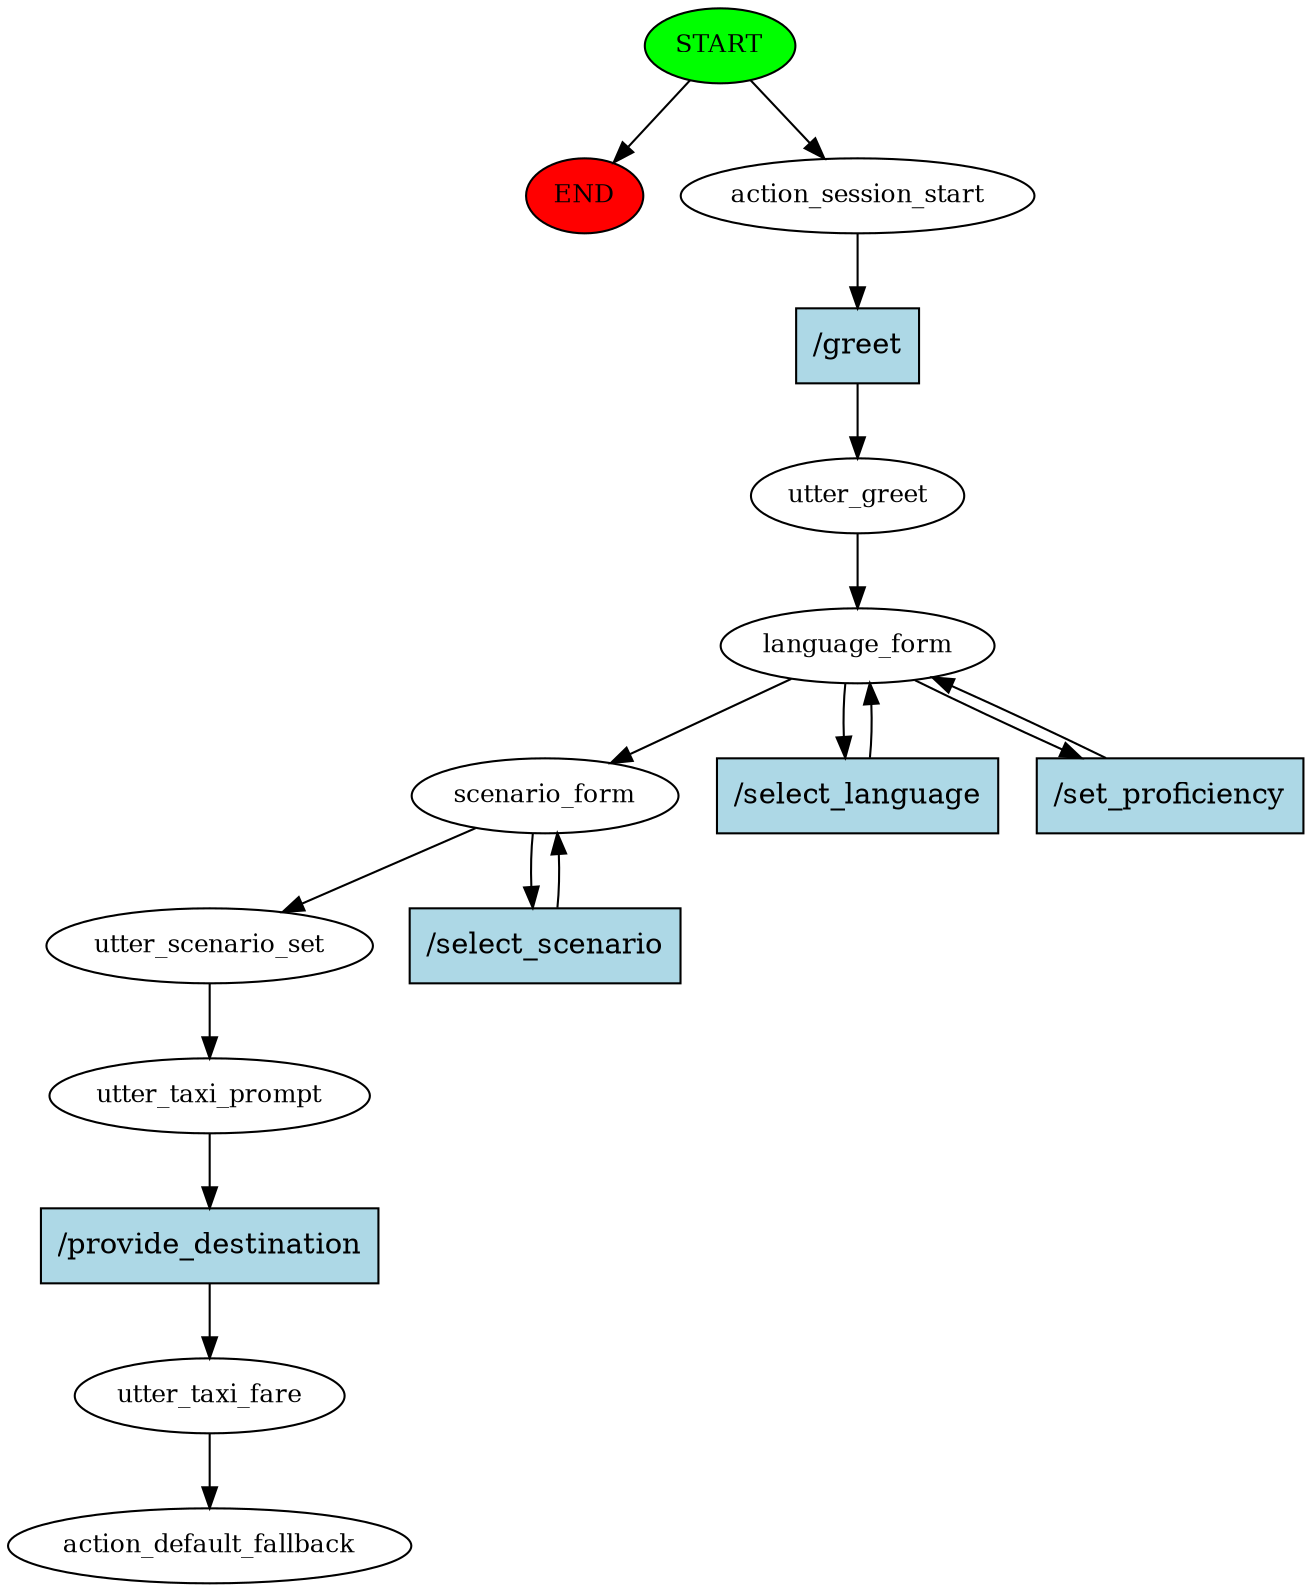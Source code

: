 digraph  {
0 [class="start active", fillcolor=green, fontsize=12, label=START, style=filled];
"-1" [class=end, fillcolor=red, fontsize=12, label=END, style=filled];
1 [class=active, fontsize=12, label=action_session_start];
2 [class=active, fontsize=12, label=utter_greet];
3 [class=active, fontsize=12, label=language_form];
6 [class=active, fontsize=12, label=scenario_form];
8 [class=active, fontsize=12, label=utter_scenario_set];
9 [class=active, fontsize=12, label=utter_taxi_prompt];
10 [class=active, fontsize=12, label=utter_taxi_fare];
11 [class="dashed active", fontsize=12, label=action_default_fallback];
12 [class="intent active", fillcolor=lightblue, label="/greet", shape=rect, style=filled];
13 [class="intent active", fillcolor=lightblue, label="/select_language", shape=rect, style=filled];
14 [class="intent active", fillcolor=lightblue, label="/set_proficiency", shape=rect, style=filled];
15 [class="intent active", fillcolor=lightblue, label="/select_scenario", shape=rect, style=filled];
16 [class="intent active", fillcolor=lightblue, label="/provide_destination", shape=rect, style=filled];
0 -> "-1"  [class="", key=NONE, label=""];
0 -> 1  [class=active, key=NONE, label=""];
1 -> 12  [class=active, key=0];
2 -> 3  [class=active, key=NONE, label=""];
3 -> 6  [class=active, key=NONE, label=""];
3 -> 13  [class=active, key=0];
3 -> 14  [class=active, key=0];
6 -> 8  [class=active, key=NONE, label=""];
6 -> 15  [class=active, key=0];
8 -> 9  [class=active, key=NONE, label=""];
9 -> 16  [class=active, key=0];
10 -> 11  [class=active, key=NONE, label=""];
12 -> 2  [class=active, key=0];
13 -> 3  [class=active, key=0];
14 -> 3  [class=active, key=0];
15 -> 6  [class=active, key=0];
16 -> 10  [class=active, key=0];
}

